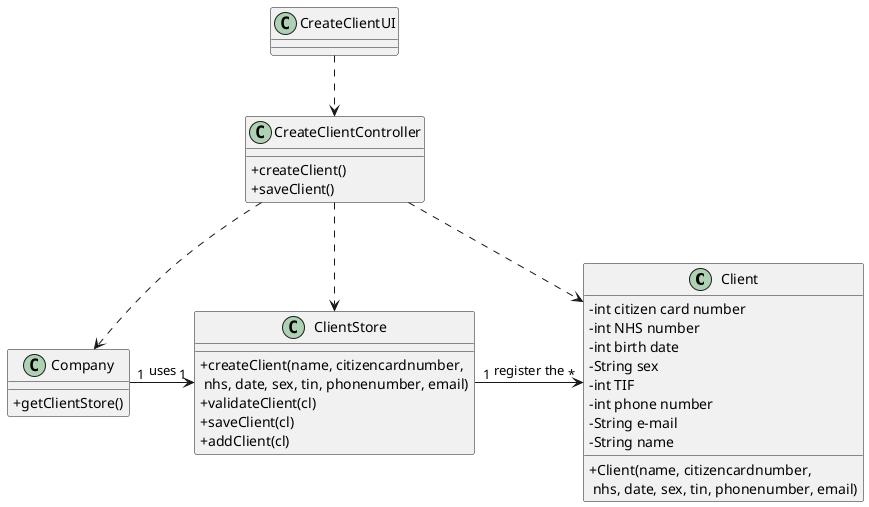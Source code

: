@startuml
skinparam classAttributeIconSize 0

class Client {
  -int citizen card number
  -int NHS number
  -int birth date
  -String sex
  -int TIF
  -int phone number
  -String e-mail
  -String name
  +Client(name, citizencardnumber,\n nhs, date, sex, tin, phonenumber, email)
}

class Company {
  +getClientStore()
}

class ClientStore {
  +createClient(name, citizencardnumber,\n nhs, date, sex, tin, phonenumber, email)
  +validateClient(cl)
  +saveClient(cl)
  +addClient(cl)
}

class CreateClientController {
  +createClient()
  +saveClient()
}

class CreateClientUI {

}

CreateClientUI ..> CreateClientController
CreateClientController ..> Company
CreateClientController ..> Client
CreateClientController ..> ClientStore
Company "1" -> "1" ClientStore : uses
ClientStore "1" -> "*" Client : register the



@enduml